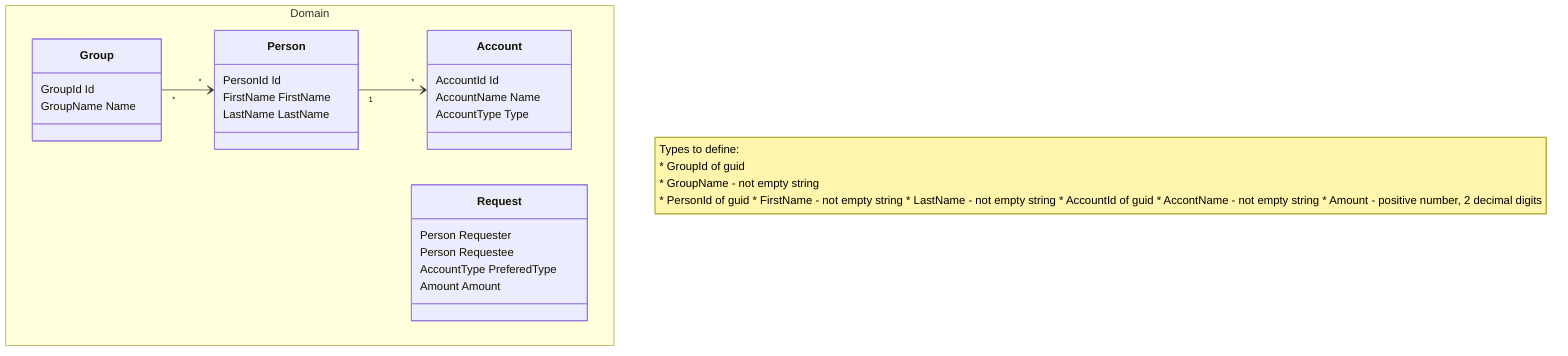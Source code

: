 classDiagram
    
    note "Types to define:
        * GroupId of guid
        * GroupName - not empty string
        
        * PersonId of guid
        * FirstName - not empty string
        * LastName - not empty string 
        
        * AccountId of guid
        * AccontName - not empty string
        
        * Amount - positive number, 2 decimal digits
    "
    
    namespace Domain {
        class Group {
            GroupId Id
            GroupName Name
        }

        class Person {
            PersonId Id
            FirstName FirstName
            LastName LastName
        }

        class Account {
            AccountId Id
            AccountName Name
            AccountType Type
        }
        
        class Request {
           Person Requester
           Person Requestee
           AccountType PreferedType
           Amount Amount
        }
    }
    
    Group "*" --> "*" Person
    Person "1" --> "*" Account